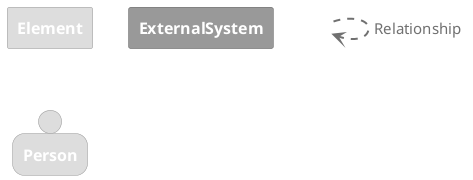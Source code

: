 @startuml
set separator none

skinparam {
  shadowing false
  arrowFontSize 15
  defaultTextAlignment center
  wrapWidth 100
  maxMessageSize 100
}
hide stereotype

skinparam rectangle<<_transparent>> {
  BorderColor transparent
  BackgroundColor transparent
  FontColor transparent
}

skinparam rectangle<<1>> {
  BackgroundColor #dddddd
  FontColor #ffffff
  BorderColor #9a9a9a
}
rectangle "==Element" <<1>>

skinparam rectangle<<2>> {
  BackgroundColor #999999
  FontColor #ffffff
  BorderColor #6b6b6b
}
rectangle "==ExternalSystem" <<2>>

skinparam person<<3>> {
  BackgroundColor #dddddd
  FontColor #ffffff
  BorderColor #9a9a9a
}
person "==Person" <<3>>

rectangle "." <<_transparent>> as 4
4 .[#707070,thickness=2].> 4 : "<color:#707070>Relationship"


@enduml